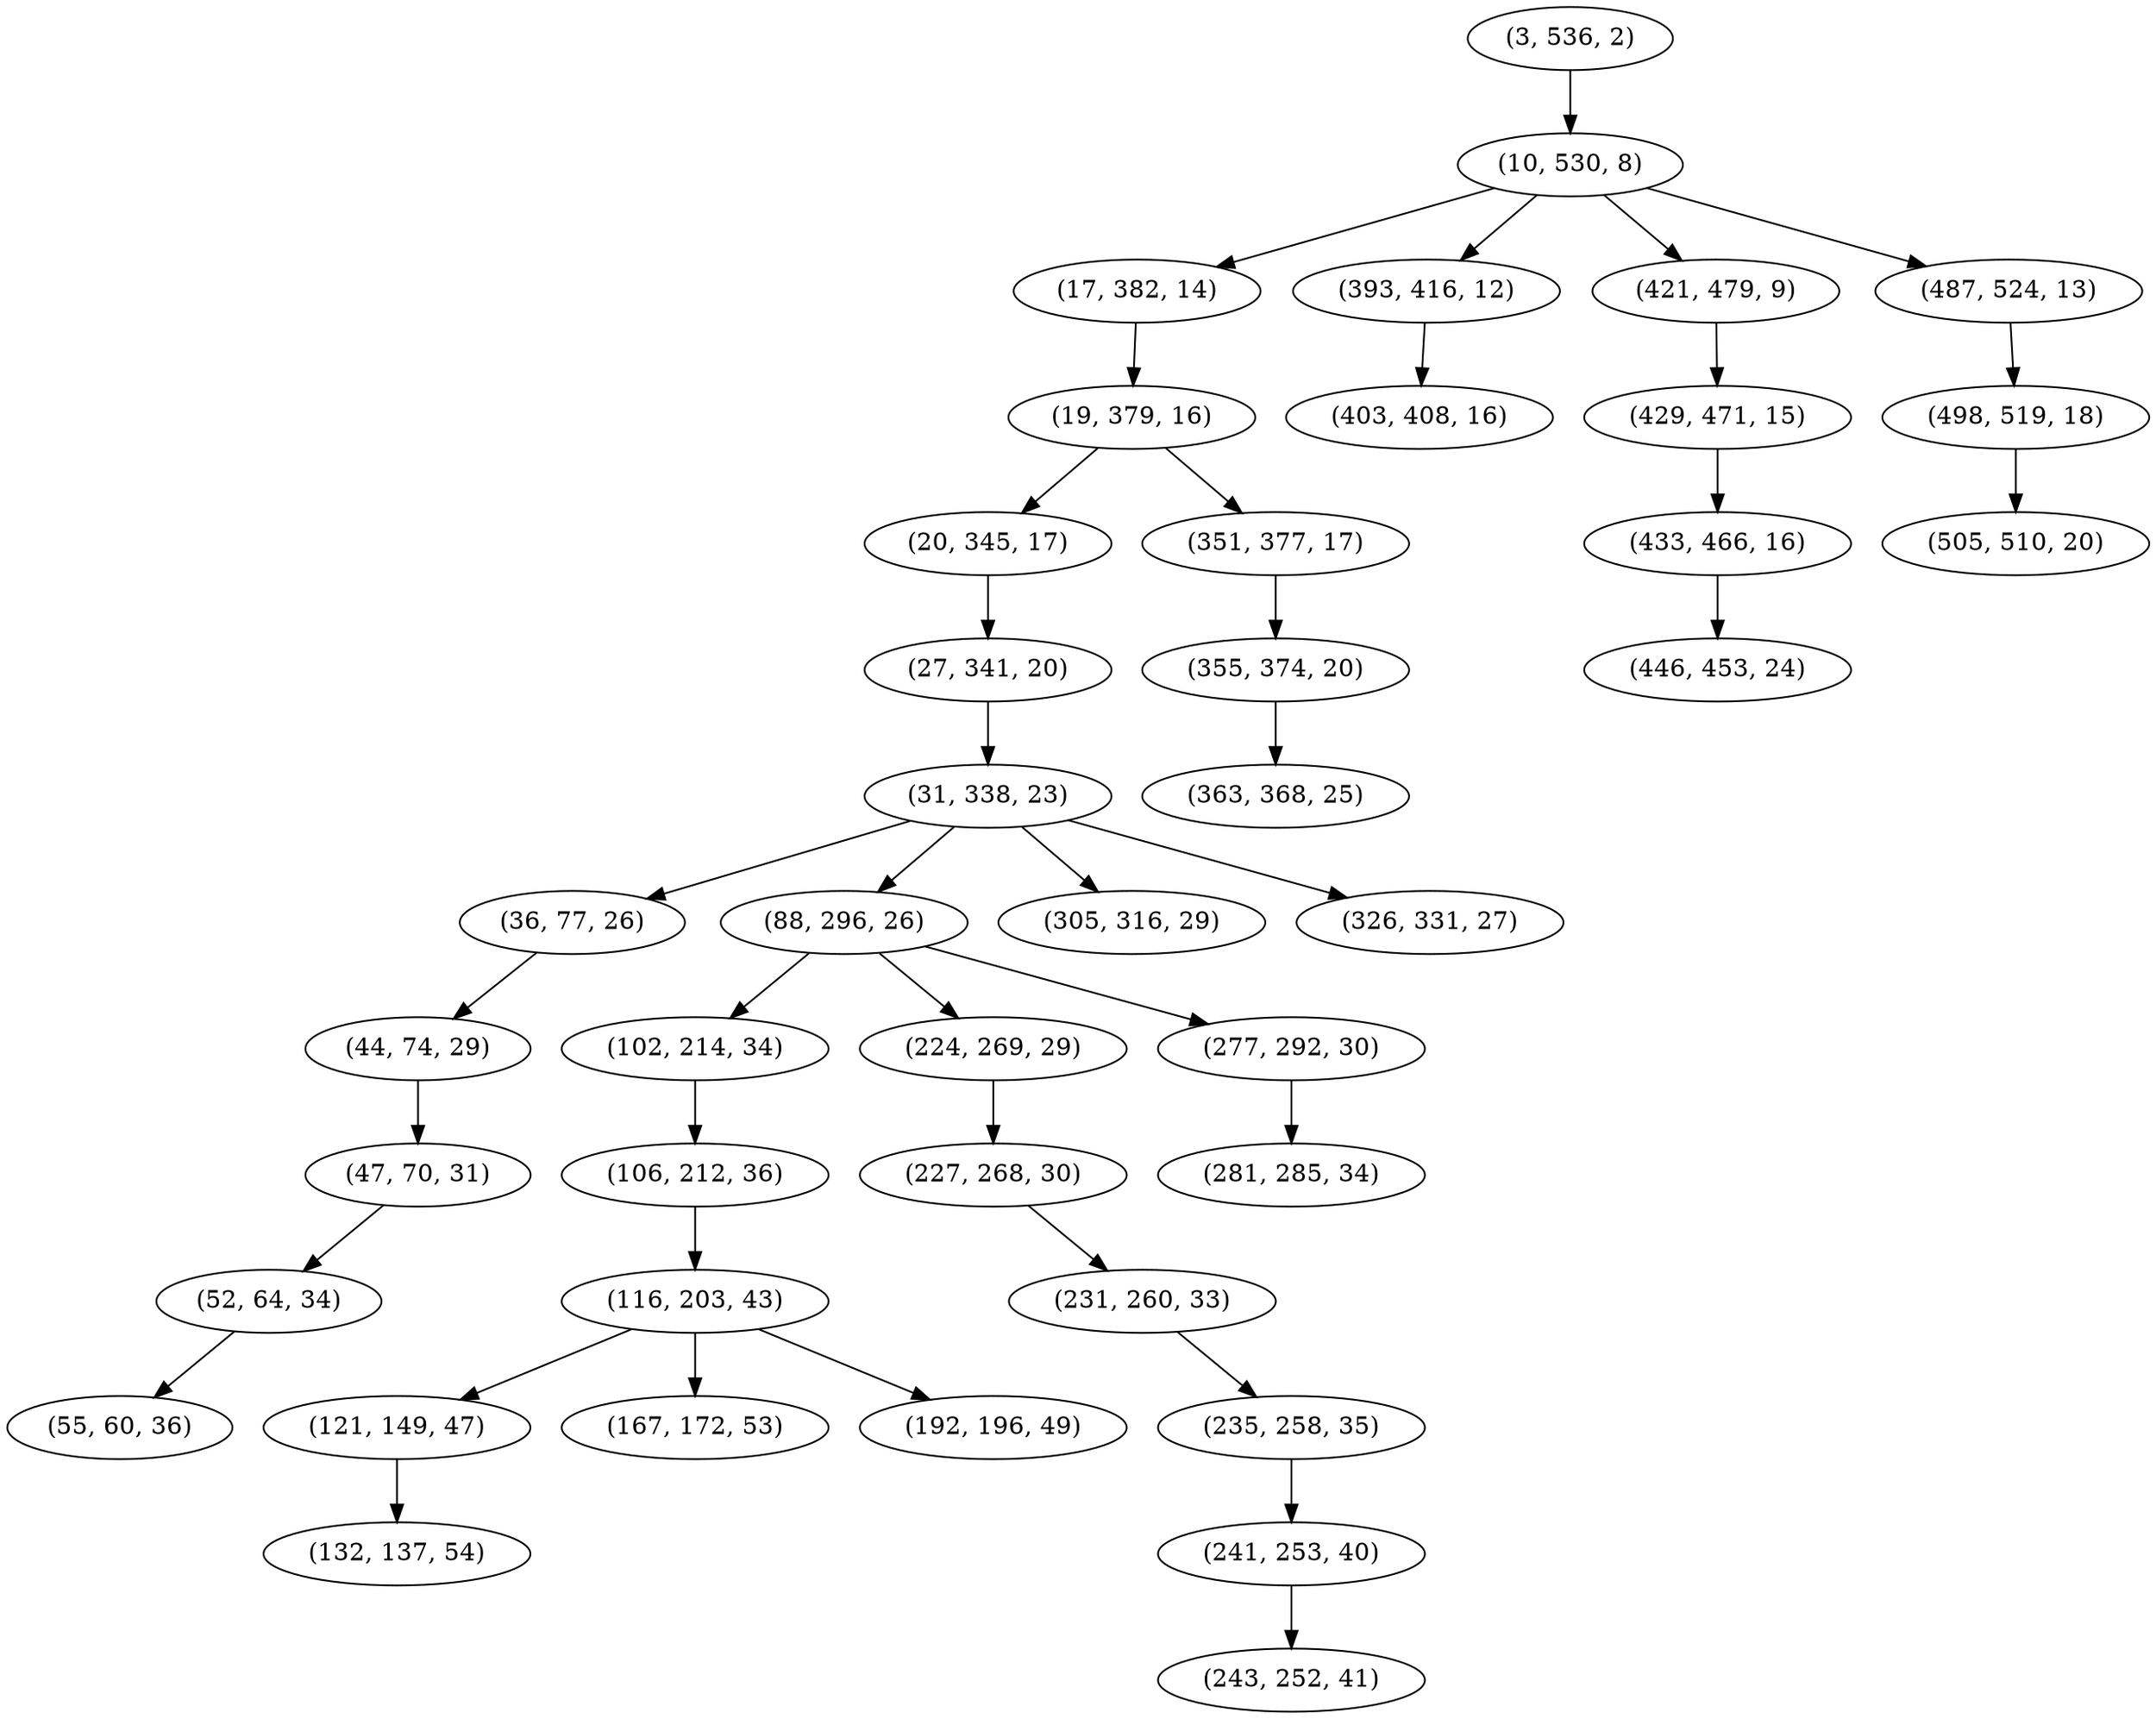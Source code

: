 digraph tree {
    "(3, 536, 2)";
    "(10, 530, 8)";
    "(17, 382, 14)";
    "(19, 379, 16)";
    "(20, 345, 17)";
    "(27, 341, 20)";
    "(31, 338, 23)";
    "(36, 77, 26)";
    "(44, 74, 29)";
    "(47, 70, 31)";
    "(52, 64, 34)";
    "(55, 60, 36)";
    "(88, 296, 26)";
    "(102, 214, 34)";
    "(106, 212, 36)";
    "(116, 203, 43)";
    "(121, 149, 47)";
    "(132, 137, 54)";
    "(167, 172, 53)";
    "(192, 196, 49)";
    "(224, 269, 29)";
    "(227, 268, 30)";
    "(231, 260, 33)";
    "(235, 258, 35)";
    "(241, 253, 40)";
    "(243, 252, 41)";
    "(277, 292, 30)";
    "(281, 285, 34)";
    "(305, 316, 29)";
    "(326, 331, 27)";
    "(351, 377, 17)";
    "(355, 374, 20)";
    "(363, 368, 25)";
    "(393, 416, 12)";
    "(403, 408, 16)";
    "(421, 479, 9)";
    "(429, 471, 15)";
    "(433, 466, 16)";
    "(446, 453, 24)";
    "(487, 524, 13)";
    "(498, 519, 18)";
    "(505, 510, 20)";
    "(3, 536, 2)" -> "(10, 530, 8)";
    "(10, 530, 8)" -> "(17, 382, 14)";
    "(10, 530, 8)" -> "(393, 416, 12)";
    "(10, 530, 8)" -> "(421, 479, 9)";
    "(10, 530, 8)" -> "(487, 524, 13)";
    "(17, 382, 14)" -> "(19, 379, 16)";
    "(19, 379, 16)" -> "(20, 345, 17)";
    "(19, 379, 16)" -> "(351, 377, 17)";
    "(20, 345, 17)" -> "(27, 341, 20)";
    "(27, 341, 20)" -> "(31, 338, 23)";
    "(31, 338, 23)" -> "(36, 77, 26)";
    "(31, 338, 23)" -> "(88, 296, 26)";
    "(31, 338, 23)" -> "(305, 316, 29)";
    "(31, 338, 23)" -> "(326, 331, 27)";
    "(36, 77, 26)" -> "(44, 74, 29)";
    "(44, 74, 29)" -> "(47, 70, 31)";
    "(47, 70, 31)" -> "(52, 64, 34)";
    "(52, 64, 34)" -> "(55, 60, 36)";
    "(88, 296, 26)" -> "(102, 214, 34)";
    "(88, 296, 26)" -> "(224, 269, 29)";
    "(88, 296, 26)" -> "(277, 292, 30)";
    "(102, 214, 34)" -> "(106, 212, 36)";
    "(106, 212, 36)" -> "(116, 203, 43)";
    "(116, 203, 43)" -> "(121, 149, 47)";
    "(116, 203, 43)" -> "(167, 172, 53)";
    "(116, 203, 43)" -> "(192, 196, 49)";
    "(121, 149, 47)" -> "(132, 137, 54)";
    "(224, 269, 29)" -> "(227, 268, 30)";
    "(227, 268, 30)" -> "(231, 260, 33)";
    "(231, 260, 33)" -> "(235, 258, 35)";
    "(235, 258, 35)" -> "(241, 253, 40)";
    "(241, 253, 40)" -> "(243, 252, 41)";
    "(277, 292, 30)" -> "(281, 285, 34)";
    "(351, 377, 17)" -> "(355, 374, 20)";
    "(355, 374, 20)" -> "(363, 368, 25)";
    "(393, 416, 12)" -> "(403, 408, 16)";
    "(421, 479, 9)" -> "(429, 471, 15)";
    "(429, 471, 15)" -> "(433, 466, 16)";
    "(433, 466, 16)" -> "(446, 453, 24)";
    "(487, 524, 13)" -> "(498, 519, 18)";
    "(498, 519, 18)" -> "(505, 510, 20)";
}
